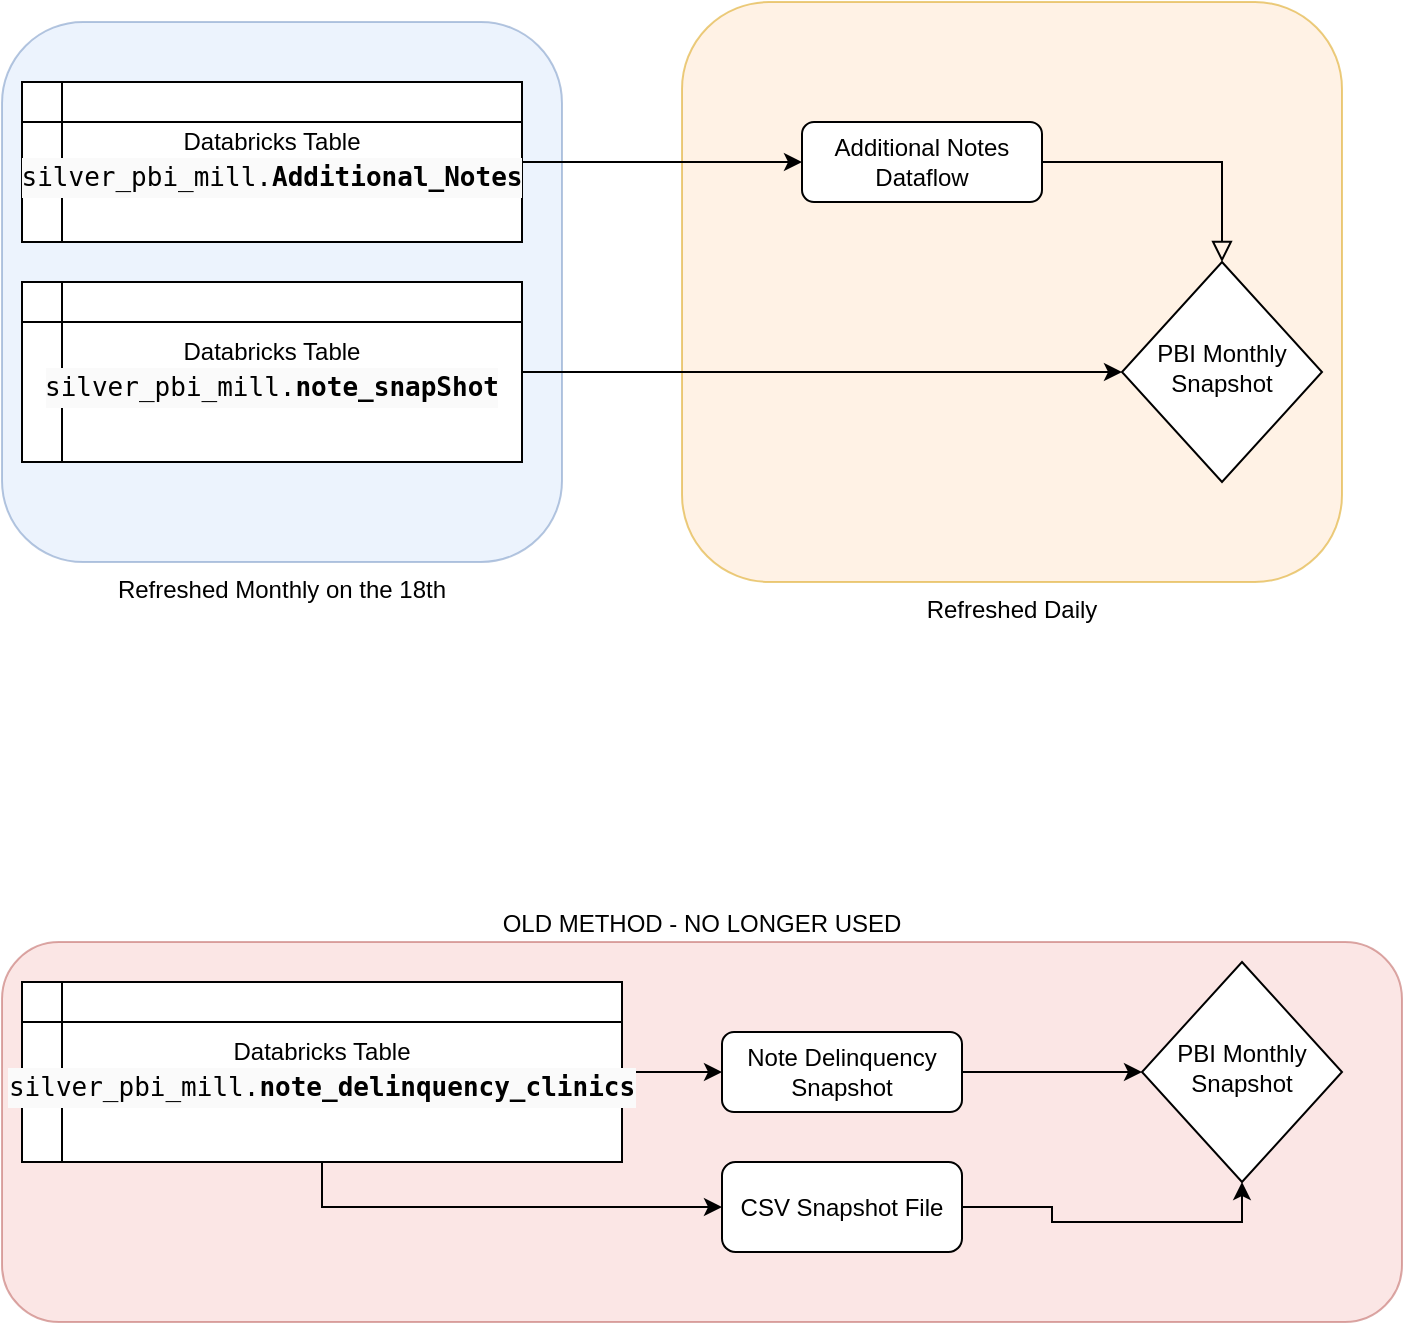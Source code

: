 <mxfile version="21.6.5" type="github">
  <diagram id="C5RBs43oDa-KdzZeNtuy" name="Page-1">
    <mxGraphModel dx="1434" dy="774" grid="1" gridSize="10" guides="1" tooltips="1" connect="1" arrows="1" fold="1" page="1" pageScale="1" pageWidth="827" pageHeight="1169" math="0" shadow="0">
      <root>
        <mxCell id="WIyWlLk6GJQsqaUBKTNV-0" />
        <mxCell id="WIyWlLk6GJQsqaUBKTNV-1" parent="WIyWlLk6GJQsqaUBKTNV-0" />
        <mxCell id="1ClU3SUQ2T3IdK77BwjU-22" value="OLD METHOD - NO LONGER USED" style="rounded=1;whiteSpace=wrap;html=1;direction=south;fillColor=#f8cecc;strokeColor=#b85450;opacity=50;imageVerticalAlign=middle;labelPosition=center;verticalLabelPosition=top;align=center;verticalAlign=bottom;" vertex="1" parent="WIyWlLk6GJQsqaUBKTNV-1">
          <mxGeometry x="50" y="580" width="700" height="190" as="geometry" />
        </mxCell>
        <mxCell id="1ClU3SUQ2T3IdK77BwjU-2" value="Refreshed Daily" style="rounded=1;whiteSpace=wrap;html=1;direction=south;fillColor=#ffe6cc;strokeColor=#d79b00;opacity=50;imageVerticalAlign=middle;labelPosition=center;verticalLabelPosition=bottom;align=center;verticalAlign=top;" vertex="1" parent="WIyWlLk6GJQsqaUBKTNV-1">
          <mxGeometry x="390" y="110" width="330" height="290" as="geometry" />
        </mxCell>
        <mxCell id="1ClU3SUQ2T3IdK77BwjU-1" value="Refreshed Monthly on the 18th" style="rounded=1;whiteSpace=wrap;html=1;direction=south;fillColor=#dae8fc;strokeColor=#6c8ebf;opacity=50;labelPosition=center;verticalLabelPosition=bottom;align=center;verticalAlign=top;" vertex="1" parent="WIyWlLk6GJQsqaUBKTNV-1">
          <mxGeometry x="50" y="120" width="280" height="270" as="geometry" />
        </mxCell>
        <mxCell id="WIyWlLk6GJQsqaUBKTNV-2" value="" style="rounded=0;html=1;jettySize=auto;orthogonalLoop=1;fontSize=11;endArrow=block;endFill=0;endSize=8;strokeWidth=1;shadow=0;labelBackgroundColor=none;edgeStyle=orthogonalEdgeStyle;" parent="WIyWlLk6GJQsqaUBKTNV-1" source="WIyWlLk6GJQsqaUBKTNV-3" target="WIyWlLk6GJQsqaUBKTNV-6" edge="1">
          <mxGeometry relative="1" as="geometry" />
        </mxCell>
        <mxCell id="WIyWlLk6GJQsqaUBKTNV-3" value="Additional Notes Dataflow" style="rounded=1;whiteSpace=wrap;html=1;fontSize=12;glass=0;strokeWidth=1;shadow=0;" parent="WIyWlLk6GJQsqaUBKTNV-1" vertex="1">
          <mxGeometry x="450" y="170" width="120" height="40" as="geometry" />
        </mxCell>
        <mxCell id="WIyWlLk6GJQsqaUBKTNV-6" value="&lt;div&gt;PBI Monthly Snapshot&lt;/div&gt;" style="rhombus;whiteSpace=wrap;html=1;shadow=0;fontFamily=Helvetica;fontSize=12;align=center;strokeWidth=1;spacing=6;spacingTop=-4;" parent="WIyWlLk6GJQsqaUBKTNV-1" vertex="1">
          <mxGeometry x="610" y="240" width="100" height="110" as="geometry" />
        </mxCell>
        <mxCell id="1ClU3SUQ2T3IdK77BwjU-20" style="edgeStyle=orthogonalEdgeStyle;rounded=0;orthogonalLoop=1;jettySize=auto;html=1;exitX=1;exitY=0.5;exitDx=0;exitDy=0;entryX=0;entryY=0.5;entryDx=0;entryDy=0;" edge="1" parent="WIyWlLk6GJQsqaUBKTNV-1" source="WIyWlLk6GJQsqaUBKTNV-7" target="1ClU3SUQ2T3IdK77BwjU-19">
          <mxGeometry relative="1" as="geometry" />
        </mxCell>
        <mxCell id="WIyWlLk6GJQsqaUBKTNV-7" value="Note Delinquency Snapshot" style="rounded=1;whiteSpace=wrap;html=1;fontSize=12;glass=0;strokeWidth=1;shadow=0;" parent="WIyWlLk6GJQsqaUBKTNV-1" vertex="1">
          <mxGeometry x="410" y="625" width="120" height="40" as="geometry" />
        </mxCell>
        <mxCell id="1ClU3SUQ2T3IdK77BwjU-21" style="edgeStyle=orthogonalEdgeStyle;rounded=0;orthogonalLoop=1;jettySize=auto;html=1;exitX=1;exitY=0.5;exitDx=0;exitDy=0;entryX=0.5;entryY=1;entryDx=0;entryDy=0;" edge="1" parent="WIyWlLk6GJQsqaUBKTNV-1" source="1ClU3SUQ2T3IdK77BwjU-3" target="1ClU3SUQ2T3IdK77BwjU-19">
          <mxGeometry relative="1" as="geometry" />
        </mxCell>
        <mxCell id="1ClU3SUQ2T3IdK77BwjU-3" value="CSV Snapshot File" style="rounded=1;whiteSpace=wrap;html=1;fontSize=12;glass=0;strokeWidth=1;shadow=0;" vertex="1" parent="WIyWlLk6GJQsqaUBKTNV-1">
          <mxGeometry x="410" y="690" width="120" height="45" as="geometry" />
        </mxCell>
        <mxCell id="1ClU3SUQ2T3IdK77BwjU-9" style="edgeStyle=orthogonalEdgeStyle;rounded=0;orthogonalLoop=1;jettySize=auto;html=1;exitX=1;exitY=0.5;exitDx=0;exitDy=0;" edge="1" parent="WIyWlLk6GJQsqaUBKTNV-1" source="1ClU3SUQ2T3IdK77BwjU-6" target="WIyWlLk6GJQsqaUBKTNV-3">
          <mxGeometry relative="1" as="geometry" />
        </mxCell>
        <mxCell id="1ClU3SUQ2T3IdK77BwjU-6" value="Databricks Table &lt;br&gt;&lt;div style=&quot;color: rgb(0, 0, 0); background-color: rgb(250, 250, 250); font-family: &amp;quot;Source Code Pro&amp;quot;, &amp;quot;Menlo&amp;quot;, &amp;quot;Consolas&amp;quot;, monospace, Consolas, &amp;quot;Courier New&amp;quot;, monospace; font-weight: normal; font-size: 13px; line-height: 20px;&quot;&gt;&lt;div&gt;silver_pbi_mill.&lt;b&gt;Additional_Notes&lt;/b&gt;&lt;/div&gt;&lt;/div&gt;" style="shape=internalStorage;whiteSpace=wrap;html=1;backgroundOutline=1;labelPosition=center;verticalLabelPosition=middle;align=center;verticalAlign=middle;" vertex="1" parent="WIyWlLk6GJQsqaUBKTNV-1">
          <mxGeometry x="60" y="150" width="250" height="80" as="geometry" />
        </mxCell>
        <mxCell id="1ClU3SUQ2T3IdK77BwjU-10" style="edgeStyle=orthogonalEdgeStyle;rounded=0;orthogonalLoop=1;jettySize=auto;html=1;exitX=1;exitY=0.5;exitDx=0;exitDy=0;entryX=0;entryY=0.5;entryDx=0;entryDy=0;" edge="1" parent="WIyWlLk6GJQsqaUBKTNV-1" source="1ClU3SUQ2T3IdK77BwjU-7" target="WIyWlLk6GJQsqaUBKTNV-6">
          <mxGeometry relative="1" as="geometry" />
        </mxCell>
        <mxCell id="1ClU3SUQ2T3IdK77BwjU-7" value="Databricks Table &lt;br&gt;&lt;div style=&quot;color: rgb(0, 0, 0); background-color: rgb(250, 250, 250); font-family: &amp;quot;Source Code Pro&amp;quot;, &amp;quot;Menlo&amp;quot;, &amp;quot;Consolas&amp;quot;, monospace, Consolas, &amp;quot;Courier New&amp;quot;, monospace; font-weight: normal; line-height: 20px; font-size: 13px;&quot;&gt;&lt;div&gt;silver_pbi_mill.&lt;b&gt;note_snapShot&lt;/b&gt;&lt;/div&gt;&lt;/div&gt;" style="shape=internalStorage;whiteSpace=wrap;html=1;backgroundOutline=1;labelPosition=center;verticalLabelPosition=middle;align=center;verticalAlign=middle;" vertex="1" parent="WIyWlLk6GJQsqaUBKTNV-1">
          <mxGeometry x="60" y="250" width="250" height="90" as="geometry" />
        </mxCell>
        <mxCell id="1ClU3SUQ2T3IdK77BwjU-13" style="edgeStyle=orthogonalEdgeStyle;rounded=0;orthogonalLoop=1;jettySize=auto;html=1;exitX=1;exitY=0.5;exitDx=0;exitDy=0;entryX=0;entryY=0.5;entryDx=0;entryDy=0;" edge="1" parent="WIyWlLk6GJQsqaUBKTNV-1" source="1ClU3SUQ2T3IdK77BwjU-12" target="WIyWlLk6GJQsqaUBKTNV-7">
          <mxGeometry relative="1" as="geometry" />
        </mxCell>
        <mxCell id="1ClU3SUQ2T3IdK77BwjU-18" style="edgeStyle=orthogonalEdgeStyle;rounded=0;orthogonalLoop=1;jettySize=auto;html=1;exitX=0.5;exitY=1;exitDx=0;exitDy=0;" edge="1" parent="WIyWlLk6GJQsqaUBKTNV-1" source="1ClU3SUQ2T3IdK77BwjU-12" target="1ClU3SUQ2T3IdK77BwjU-3">
          <mxGeometry relative="1" as="geometry" />
        </mxCell>
        <mxCell id="1ClU3SUQ2T3IdK77BwjU-12" value="Databricks Table &lt;br&gt;&lt;div style=&quot;color: rgb(0, 0, 0); background-color: rgb(250, 250, 250); font-family: &amp;quot;Source Code Pro&amp;quot;, &amp;quot;Menlo&amp;quot;, &amp;quot;Consolas&amp;quot;, monospace, Consolas, &amp;quot;Courier New&amp;quot;, monospace; font-weight: normal; font-size: 13px; line-height: 20px;&quot;&gt;&lt;div&gt;silver_pbi_mill.&lt;b&gt;note_delinquency_clinics&lt;/b&gt;&lt;/div&gt;&lt;/div&gt;" style="shape=internalStorage;whiteSpace=wrap;html=1;backgroundOutline=1;labelPosition=center;verticalLabelPosition=middle;align=center;verticalAlign=middle;" vertex="1" parent="WIyWlLk6GJQsqaUBKTNV-1">
          <mxGeometry x="60" y="600" width="300" height="90" as="geometry" />
        </mxCell>
        <mxCell id="1ClU3SUQ2T3IdK77BwjU-19" value="&lt;div&gt;PBI Monthly Snapshot&lt;/div&gt;" style="rhombus;whiteSpace=wrap;html=1;shadow=0;fontFamily=Helvetica;fontSize=12;align=center;strokeWidth=1;spacing=6;spacingTop=-4;" vertex="1" parent="WIyWlLk6GJQsqaUBKTNV-1">
          <mxGeometry x="620" y="590" width="100" height="110" as="geometry" />
        </mxCell>
      </root>
    </mxGraphModel>
  </diagram>
</mxfile>
